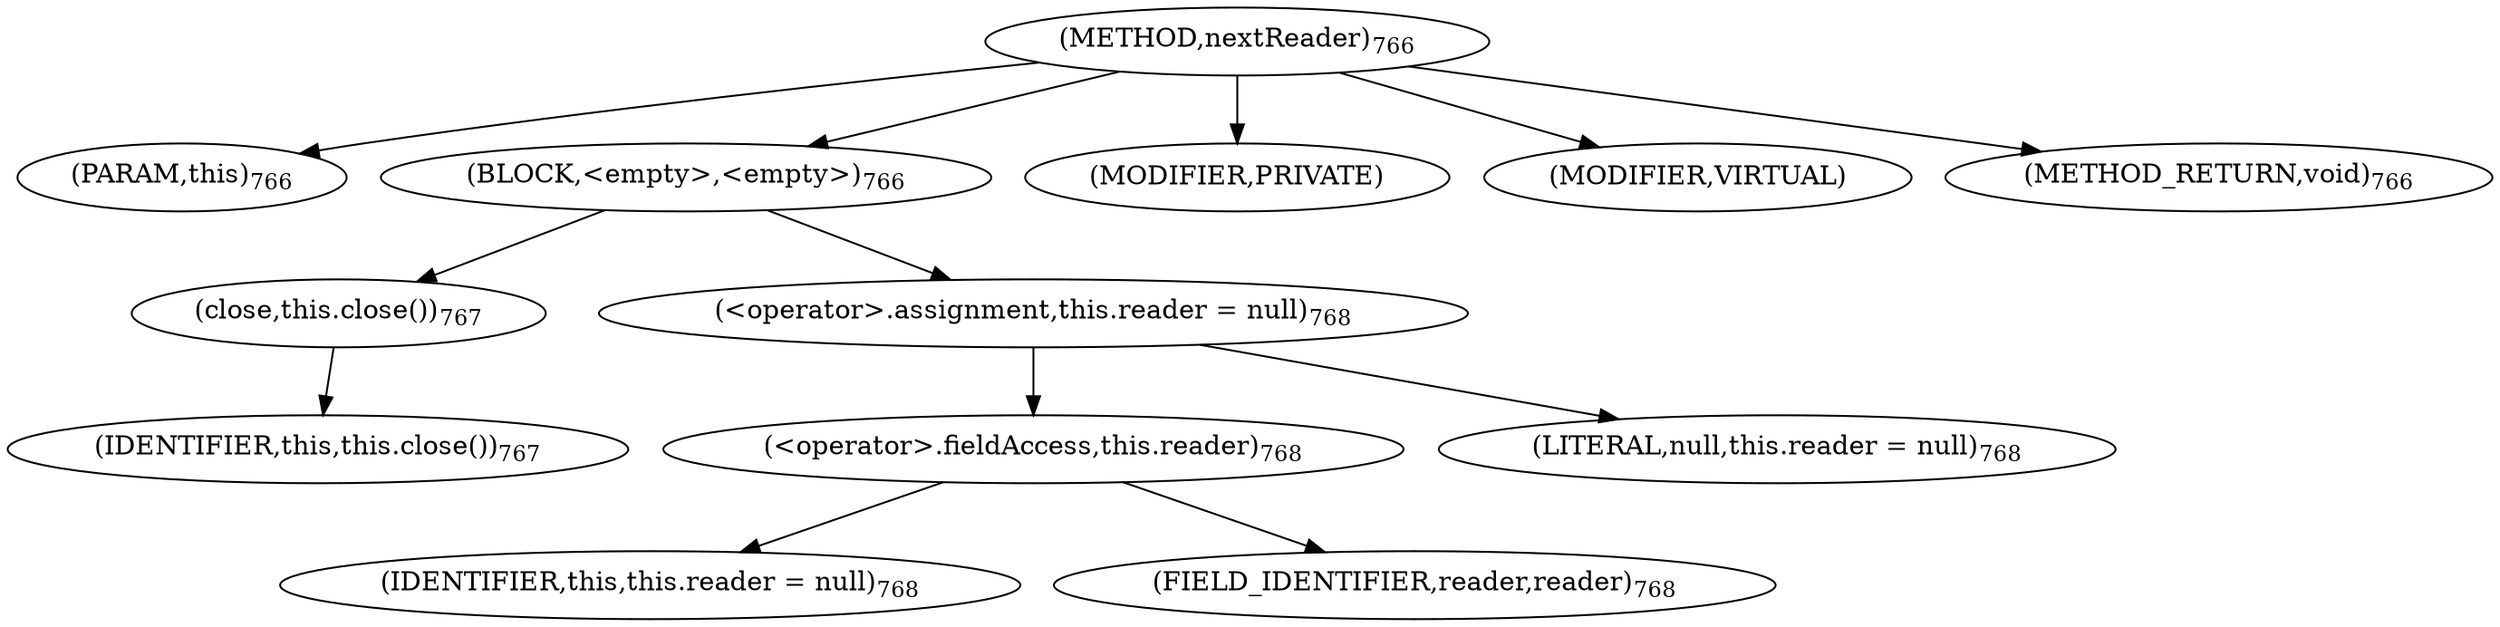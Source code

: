 digraph "nextReader" {  
"1933" [label = <(METHOD,nextReader)<SUB>766</SUB>> ]
"113" [label = <(PARAM,this)<SUB>766</SUB>> ]
"1934" [label = <(BLOCK,&lt;empty&gt;,&lt;empty&gt;)<SUB>766</SUB>> ]
"1935" [label = <(close,this.close())<SUB>767</SUB>> ]
"112" [label = <(IDENTIFIER,this,this.close())<SUB>767</SUB>> ]
"1936" [label = <(&lt;operator&gt;.assignment,this.reader = null)<SUB>768</SUB>> ]
"1937" [label = <(&lt;operator&gt;.fieldAccess,this.reader)<SUB>768</SUB>> ]
"1938" [label = <(IDENTIFIER,this,this.reader = null)<SUB>768</SUB>> ]
"1939" [label = <(FIELD_IDENTIFIER,reader,reader)<SUB>768</SUB>> ]
"1940" [label = <(LITERAL,null,this.reader = null)<SUB>768</SUB>> ]
"1941" [label = <(MODIFIER,PRIVATE)> ]
"1942" [label = <(MODIFIER,VIRTUAL)> ]
"1943" [label = <(METHOD_RETURN,void)<SUB>766</SUB>> ]
  "1933" -> "113" 
  "1933" -> "1934" 
  "1933" -> "1941" 
  "1933" -> "1942" 
  "1933" -> "1943" 
  "1934" -> "1935" 
  "1934" -> "1936" 
  "1935" -> "112" 
  "1936" -> "1937" 
  "1936" -> "1940" 
  "1937" -> "1938" 
  "1937" -> "1939" 
}
